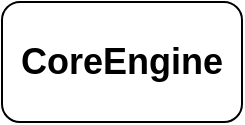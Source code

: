 <mxfile version="14.3.1" type="device"><diagram name="Page-1" id="e7e014a7-5840-1c2e-5031-d8a46d1fe8dd"><mxGraphModel dx="1826" dy="783" grid="1" gridSize="10" guides="1" tooltips="1" connect="1" arrows="1" fold="1" page="1" pageScale="1" pageWidth="1169" pageHeight="826" background="#ffffff" math="0" shadow="0"><root><mxCell id="0"/><mxCell id="1" parent="0"/><mxCell id="YS6G8T7IbZ-uVp7ZMJby-51" value="&lt;b&gt;&lt;font style=&quot;font-size: 18px&quot;&gt;CoreEngine&lt;/font&gt;&lt;/b&gt;" style="rounded=1;whiteSpace=wrap;html=1;" vertex="1" parent="1"><mxGeometry x="490" y="310" width="120" height="60" as="geometry"/></mxCell></root></mxGraphModel></diagram></mxfile>